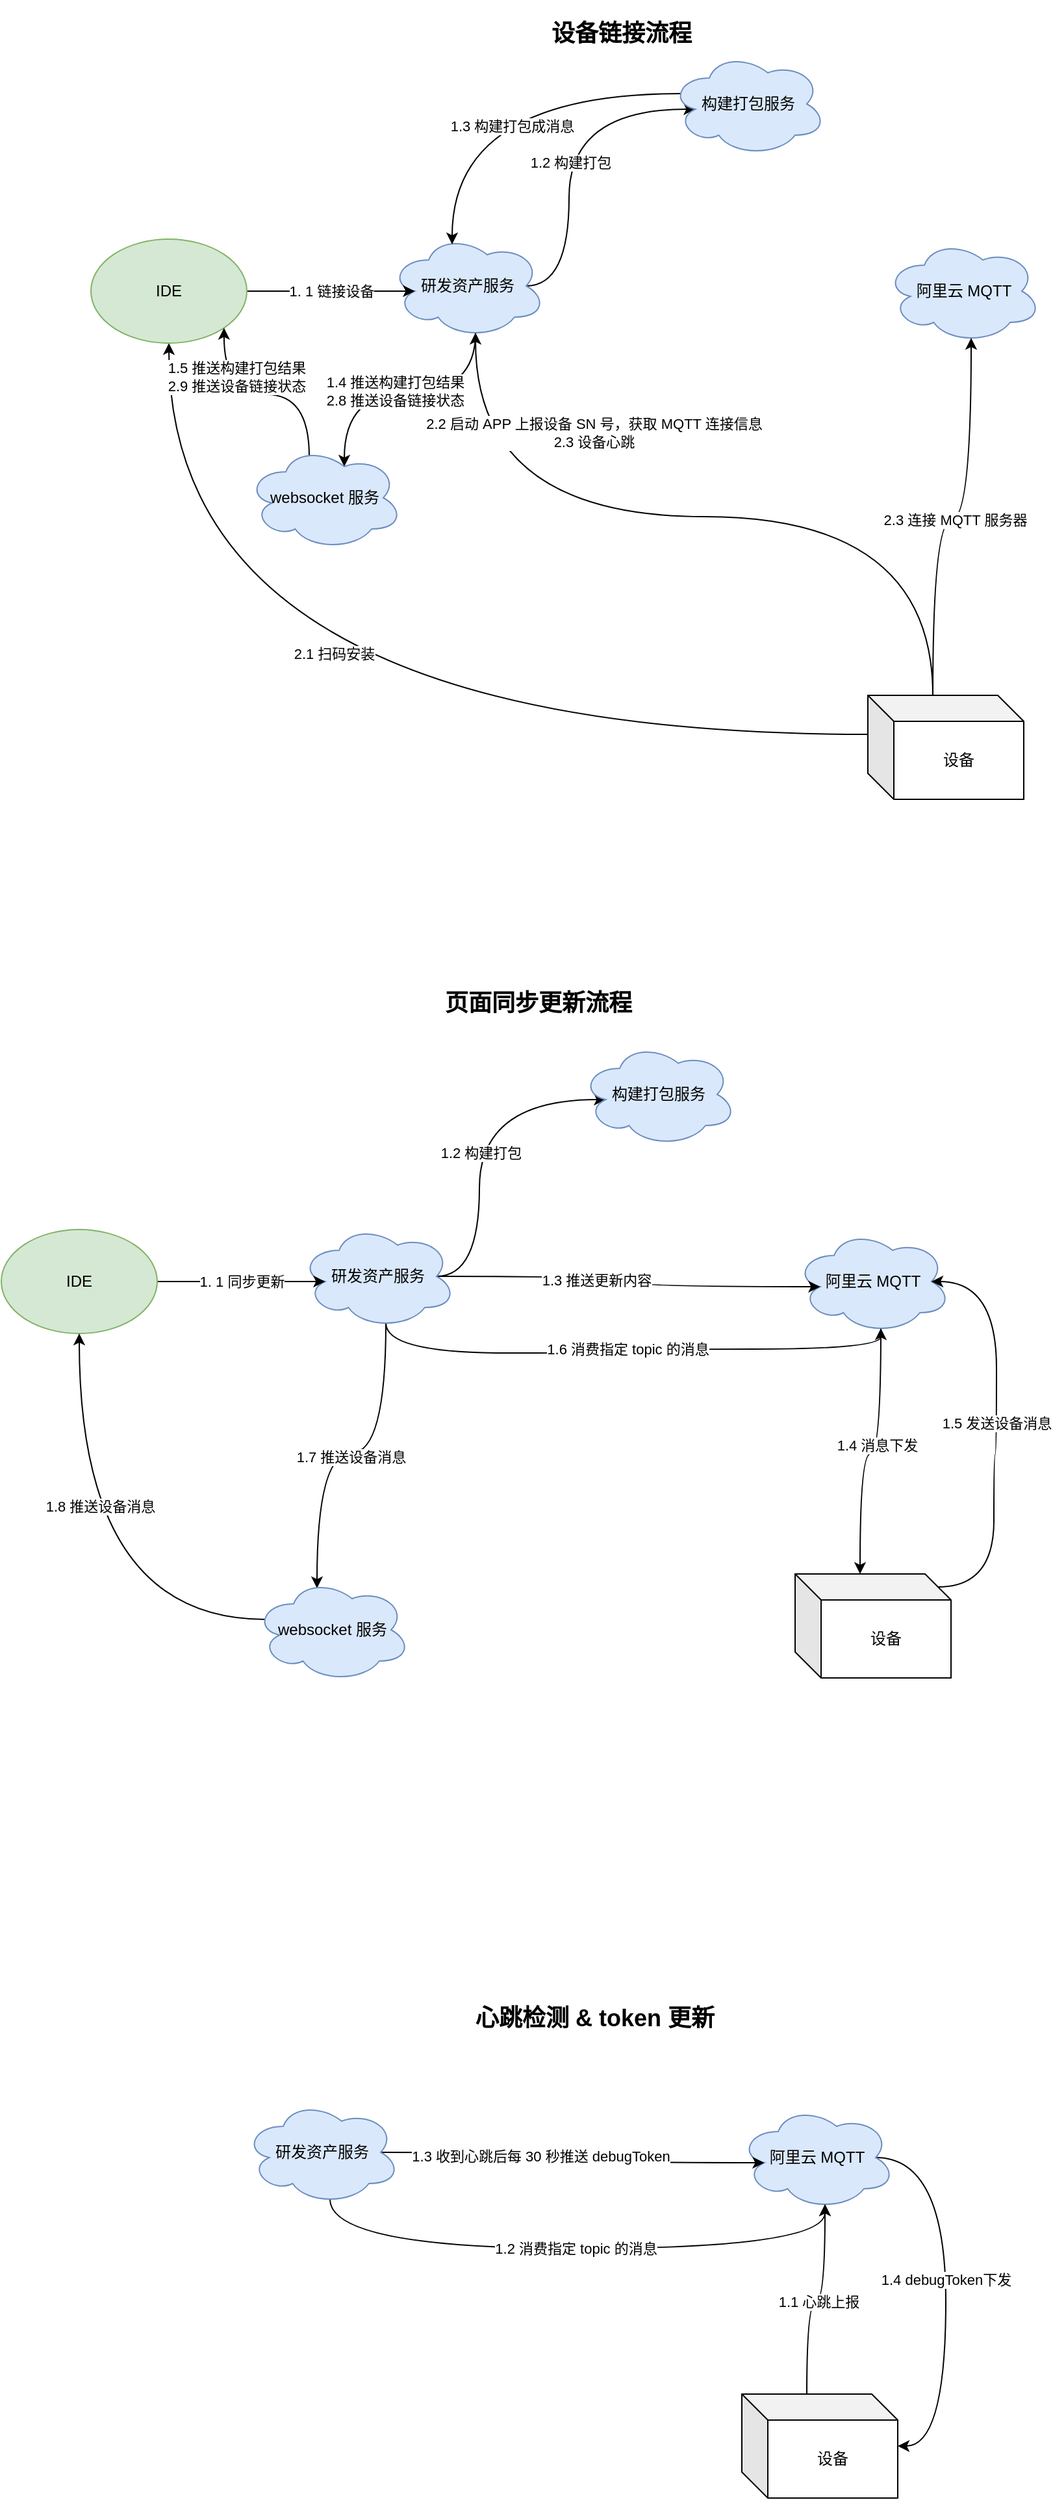 <mxfile version="17.4.0" type="github"><diagram id="PhYCmYSEU7RuguvKFZsH" name="Page-1"><mxGraphModel dx="2066" dy="1154" grid="0" gridSize="10" guides="1" tooltips="1" connect="1" arrows="1" fold="1" page="1" pageScale="1" pageWidth="2339" pageHeight="3300" math="0" shadow="0"><root><mxCell id="0"/><mxCell id="1" parent="0"/><mxCell id="tyAwpt8ZHr0P3HQWV30K-1" style="edgeStyle=orthogonalEdgeStyle;curved=1;rounded=0;orthogonalLoop=1;jettySize=auto;html=1;exitX=0;exitY=0;exitDx=0;exitDy=30;entryX=0.5;entryY=1;entryDx=0;entryDy=0;startArrow=none;startFill=0;exitPerimeter=0;" parent="1" source="tJhC_meMdQzW6-Cx2cmD-1" target="tyAwpt8ZHr0P3HQWV30K-25" edge="1"><mxGeometry relative="1" as="geometry"><mxPoint x="1264.5" y="675" as="sourcePoint"/></mxGeometry></mxCell><mxCell id="tyAwpt8ZHr0P3HQWV30K-2" value="2.1 扫码安装" style="edgeLabel;html=1;align=center;verticalAlign=middle;resizable=0;points=[];" parent="tyAwpt8ZHr0P3HQWV30K-1" vertex="1" connectable="0"><mxGeometry x="-0.019" y="-62" relative="1" as="geometry"><mxPoint as="offset"/></mxGeometry></mxCell><mxCell id="tyAwpt8ZHr0P3HQWV30K-9" value="阿里云 MQTT" style="ellipse;shape=cloud;whiteSpace=wrap;html=1;fillColor=#dae8fc;strokeColor=#6c8ebf;" parent="1" vertex="1"><mxGeometry x="1204.5" y="195" width="120" height="80" as="geometry"/></mxCell><mxCell id="tyAwpt8ZHr0P3HQWV30K-10" style="edgeStyle=orthogonalEdgeStyle;curved=1;rounded=0;orthogonalLoop=1;jettySize=auto;html=1;exitX=0.875;exitY=0.5;exitDx=0;exitDy=0;exitPerimeter=0;entryX=0.16;entryY=0.55;entryDx=0;entryDy=0;entryPerimeter=0;startArrow=none;startFill=0;" parent="1" source="tyAwpt8ZHr0P3HQWV30K-16" target="tyAwpt8ZHr0P3HQWV30K-28" edge="1"><mxGeometry relative="1" as="geometry"><Array as="points"><mxPoint x="961" y="231"/><mxPoint x="961" y="95"/></Array></mxGeometry></mxCell><mxCell id="tyAwpt8ZHr0P3HQWV30K-11" value="1.2 构建打包" style="edgeLabel;html=1;align=center;verticalAlign=middle;resizable=0;points=[];" parent="tyAwpt8ZHr0P3HQWV30K-10" vertex="1" connectable="0"><mxGeometry x="-0.036" y="-1" relative="1" as="geometry"><mxPoint as="offset"/></mxGeometry></mxCell><mxCell id="tyAwpt8ZHr0P3HQWV30K-14" style="edgeStyle=orthogonalEdgeStyle;curved=1;rounded=0;orthogonalLoop=1;jettySize=auto;html=1;exitX=0.55;exitY=0.95;exitDx=0;exitDy=0;exitPerimeter=0;entryX=0.625;entryY=0.2;entryDx=0;entryDy=0;entryPerimeter=0;startArrow=none;startFill=0;" parent="1" source="tyAwpt8ZHr0P3HQWV30K-16" target="tyAwpt8ZHr0P3HQWV30K-60" edge="1"><mxGeometry relative="1" as="geometry"/></mxCell><mxCell id="tyAwpt8ZHr0P3HQWV30K-15" value="1.4 推送构建打包结果&lt;br&gt;2.8 推送设备链接状态" style="edgeLabel;html=1;align=center;verticalAlign=middle;resizable=0;points=[];" parent="tyAwpt8ZHr0P3HQWV30K-14" vertex="1" connectable="0"><mxGeometry x="0.054" y="-1" relative="1" as="geometry"><mxPoint as="offset"/></mxGeometry></mxCell><mxCell id="tyAwpt8ZHr0P3HQWV30K-16" value="研发资产服务" style="ellipse;shape=cloud;whiteSpace=wrap;html=1;fillColor=#dae8fc;strokeColor=#6c8ebf;" parent="1" vertex="1"><mxGeometry x="823" y="191" width="120" height="80" as="geometry"/></mxCell><mxCell id="tyAwpt8ZHr0P3HQWV30K-20" style="edgeStyle=orthogonalEdgeStyle;curved=1;rounded=0;orthogonalLoop=1;jettySize=auto;html=1;exitX=0;exitY=0;exitDx=50;exitDy=0;entryX=0.55;entryY=0.95;entryDx=0;entryDy=0;entryPerimeter=0;startArrow=none;startFill=0;exitPerimeter=0;" parent="1" source="tJhC_meMdQzW6-Cx2cmD-1" target="tyAwpt8ZHr0P3HQWV30K-16" edge="1"><mxGeometry relative="1" as="geometry"><mxPoint x="1204" y="597.5" as="sourcePoint"/></mxGeometry></mxCell><mxCell id="tyAwpt8ZHr0P3HQWV30K-21" value="2.2 启动 APP 上报设备 SN 号，获取 MQTT 连接信息&lt;br&gt;2.3 设备心跳" style="edgeLabel;html=1;align=center;verticalAlign=middle;resizable=0;points=[];" parent="tyAwpt8ZHr0P3HQWV30K-20" vertex="1" connectable="0"><mxGeometry x="0.263" y="-66" relative="1" as="geometry"><mxPoint y="1" as="offset"/></mxGeometry></mxCell><mxCell id="tyAwpt8ZHr0P3HQWV30K-24" value="1. 1 链接设备" style="edgeStyle=orthogonalEdgeStyle;curved=1;rounded=0;orthogonalLoop=1;jettySize=auto;html=1;exitX=1;exitY=0.5;exitDx=0;exitDy=0;entryX=0.16;entryY=0.55;entryDx=0;entryDy=0;entryPerimeter=0;startArrow=none;startFill=0;" parent="1" source="tyAwpt8ZHr0P3HQWV30K-25" target="tyAwpt8ZHr0P3HQWV30K-16" edge="1"><mxGeometry relative="1" as="geometry"/></mxCell><mxCell id="tyAwpt8ZHr0P3HQWV30K-25" value="IDE" style="ellipse;whiteSpace=wrap;html=1;fillColor=#d5e8d4;strokeColor=#82b366;" parent="1" vertex="1"><mxGeometry x="593" y="195" width="120" height="80" as="geometry"/></mxCell><mxCell id="tyAwpt8ZHr0P3HQWV30K-26" style="edgeStyle=orthogonalEdgeStyle;curved=1;rounded=0;orthogonalLoop=1;jettySize=auto;html=1;exitX=0.07;exitY=0.4;exitDx=0;exitDy=0;exitPerimeter=0;entryX=0.4;entryY=0.1;entryDx=0;entryDy=0;entryPerimeter=0;startArrow=none;startFill=0;" parent="1" source="tyAwpt8ZHr0P3HQWV30K-28" target="tyAwpt8ZHr0P3HQWV30K-16" edge="1"><mxGeometry relative="1" as="geometry"/></mxCell><mxCell id="tyAwpt8ZHr0P3HQWV30K-27" value="1.3 构建打包成消息" style="edgeLabel;html=1;align=center;verticalAlign=middle;resizable=0;points=[];" parent="tyAwpt8ZHr0P3HQWV30K-26" vertex="1" connectable="0"><mxGeometry x="-0.108" y="25" relative="1" as="geometry"><mxPoint as="offset"/></mxGeometry></mxCell><mxCell id="tyAwpt8ZHr0P3HQWV30K-28" value="构建打包服务" style="ellipse;shape=cloud;whiteSpace=wrap;html=1;fillColor=#dae8fc;strokeColor=#6c8ebf;" parent="1" vertex="1"><mxGeometry x="1039" y="51" width="120" height="80" as="geometry"/></mxCell><mxCell id="tJhC_meMdQzW6-Cx2cmD-6" style="edgeStyle=orthogonalEdgeStyle;curved=1;rounded=0;orthogonalLoop=1;jettySize=auto;html=1;exitX=0.55;exitY=0.95;exitDx=0;exitDy=0;exitPerimeter=0;entryX=0;entryY=0;entryDx=50;entryDy=0;entryPerimeter=0;" edge="1" parent="1" source="tyAwpt8ZHr0P3HQWV30K-31" target="tJhC_meMdQzW6-Cx2cmD-4"><mxGeometry relative="1" as="geometry"/></mxCell><mxCell id="tJhC_meMdQzW6-Cx2cmD-7" value="1.4 消息下发" style="edgeLabel;html=1;align=center;verticalAlign=middle;resizable=0;points=[];" vertex="1" connectable="0" parent="tJhC_meMdQzW6-Cx2cmD-6"><mxGeometry x="-0.122" y="-3" relative="1" as="geometry"><mxPoint as="offset"/></mxGeometry></mxCell><mxCell id="tyAwpt8ZHr0P3HQWV30K-31" value="阿里云 MQTT" style="ellipse;shape=cloud;whiteSpace=wrap;html=1;fillColor=#dae8fc;strokeColor=#6c8ebf;" parent="1" vertex="1"><mxGeometry x="1135" y="957" width="120" height="80" as="geometry"/></mxCell><mxCell id="tyAwpt8ZHr0P3HQWV30K-35" style="edgeStyle=orthogonalEdgeStyle;curved=1;rounded=0;orthogonalLoop=1;jettySize=auto;html=1;exitX=0.875;exitY=0.5;exitDx=0;exitDy=0;exitPerimeter=0;entryX=0.16;entryY=0.55;entryDx=0;entryDy=0;entryPerimeter=0;startArrow=none;startFill=0;" parent="1" source="tyAwpt8ZHr0P3HQWV30K-41" target="tyAwpt8ZHr0P3HQWV30K-51" edge="1"><mxGeometry relative="1" as="geometry"><Array as="points"><mxPoint x="892" y="993"/><mxPoint x="892" y="857"/></Array></mxGeometry></mxCell><mxCell id="tyAwpt8ZHr0P3HQWV30K-36" value="1.2 构建打包" style="edgeLabel;html=1;align=center;verticalAlign=middle;resizable=0;points=[];" parent="tyAwpt8ZHr0P3HQWV30K-35" vertex="1" connectable="0"><mxGeometry x="-0.036" y="-1" relative="1" as="geometry"><mxPoint as="offset"/></mxGeometry></mxCell><mxCell id="tyAwpt8ZHr0P3HQWV30K-37" style="edgeStyle=orthogonalEdgeStyle;curved=1;rounded=0;orthogonalLoop=1;jettySize=auto;html=1;exitX=0.875;exitY=0.5;exitDx=0;exitDy=0;exitPerimeter=0;entryX=0.16;entryY=0.55;entryDx=0;entryDy=0;entryPerimeter=0;startArrow=none;startFill=0;" parent="1" source="tyAwpt8ZHr0P3HQWV30K-41" target="tyAwpt8ZHr0P3HQWV30K-31" edge="1"><mxGeometry relative="1" as="geometry"/></mxCell><mxCell id="tyAwpt8ZHr0P3HQWV30K-38" value="1.3 推送更新内容" style="edgeLabel;html=1;align=center;verticalAlign=middle;resizable=0;points=[];" parent="tyAwpt8ZHr0P3HQWV30K-37" vertex="1" connectable="0"><mxGeometry x="-0.189" y="-3" relative="1" as="geometry"><mxPoint as="offset"/></mxGeometry></mxCell><mxCell id="tyAwpt8ZHr0P3HQWV30K-39" style="edgeStyle=orthogonalEdgeStyle;curved=1;rounded=0;orthogonalLoop=1;jettySize=auto;html=1;exitX=0.55;exitY=0.95;exitDx=0;exitDy=0;exitPerimeter=0;entryX=0.4;entryY=0.1;entryDx=0;entryDy=0;entryPerimeter=0;startArrow=none;startFill=0;" parent="1" source="tyAwpt8ZHr0P3HQWV30K-41" target="tyAwpt8ZHr0P3HQWV30K-54" edge="1"><mxGeometry relative="1" as="geometry"/></mxCell><mxCell id="tyAwpt8ZHr0P3HQWV30K-40" value="1.7 推送设备消息" style="edgeLabel;html=1;align=center;verticalAlign=middle;resizable=0;points=[];" parent="tyAwpt8ZHr0P3HQWV30K-39" vertex="1" connectable="0"><mxGeometry x="-0.012" y="3" relative="1" as="geometry"><mxPoint as="offset"/></mxGeometry></mxCell><mxCell id="tJhC_meMdQzW6-Cx2cmD-5" value="1.6 消费指定 topic 的消息" style="edgeStyle=orthogonalEdgeStyle;curved=1;rounded=0;orthogonalLoop=1;jettySize=auto;html=1;exitX=0.55;exitY=0.95;exitDx=0;exitDy=0;exitPerimeter=0;entryX=0.55;entryY=0.95;entryDx=0;entryDy=0;entryPerimeter=0;" edge="1" parent="1" source="tyAwpt8ZHr0P3HQWV30K-41" target="tyAwpt8ZHr0P3HQWV30K-31"><mxGeometry relative="1" as="geometry"><Array as="points"><mxPoint x="820" y="1052"/><mxPoint x="1005" y="1052"/><mxPoint x="1005" y="1049"/><mxPoint x="1201" y="1049"/></Array></mxGeometry></mxCell><mxCell id="tyAwpt8ZHr0P3HQWV30K-41" value="研发资产服务" style="ellipse;shape=cloud;whiteSpace=wrap;html=1;fillColor=#dae8fc;strokeColor=#6c8ebf;" parent="1" vertex="1"><mxGeometry x="754" y="953" width="120" height="80" as="geometry"/></mxCell><mxCell id="tyAwpt8ZHr0P3HQWV30K-49" value="1. 1 同步更新" style="edgeStyle=orthogonalEdgeStyle;curved=1;rounded=0;orthogonalLoop=1;jettySize=auto;html=1;exitX=1;exitY=0.5;exitDx=0;exitDy=0;entryX=0.16;entryY=0.55;entryDx=0;entryDy=0;entryPerimeter=0;startArrow=none;startFill=0;" parent="1" source="tyAwpt8ZHr0P3HQWV30K-50" target="tyAwpt8ZHr0P3HQWV30K-41" edge="1"><mxGeometry relative="1" as="geometry"/></mxCell><mxCell id="tyAwpt8ZHr0P3HQWV30K-50" value="IDE" style="ellipse;whiteSpace=wrap;html=1;fillColor=#d5e8d4;strokeColor=#82b366;" parent="1" vertex="1"><mxGeometry x="524" y="957" width="120" height="80" as="geometry"/></mxCell><mxCell id="tyAwpt8ZHr0P3HQWV30K-51" value="构建打包服务" style="ellipse;shape=cloud;whiteSpace=wrap;html=1;fillColor=#dae8fc;strokeColor=#6c8ebf;" parent="1" vertex="1"><mxGeometry x="970" y="813" width="120" height="80" as="geometry"/></mxCell><mxCell id="tyAwpt8ZHr0P3HQWV30K-52" style="edgeStyle=orthogonalEdgeStyle;curved=1;rounded=0;orthogonalLoop=1;jettySize=auto;html=1;exitX=0.07;exitY=0.4;exitDx=0;exitDy=0;exitPerimeter=0;entryX=0.5;entryY=1;entryDx=0;entryDy=0;startArrow=none;startFill=0;" parent="1" source="tyAwpt8ZHr0P3HQWV30K-54" target="tyAwpt8ZHr0P3HQWV30K-50" edge="1"><mxGeometry relative="1" as="geometry"/></mxCell><mxCell id="tyAwpt8ZHr0P3HQWV30K-53" value="1.8 推送设备消息" style="edgeLabel;html=1;align=center;verticalAlign=middle;resizable=0;points=[];" parent="tyAwpt8ZHr0P3HQWV30K-52" vertex="1" connectable="0"><mxGeometry x="0.268" y="-16" relative="1" as="geometry"><mxPoint as="offset"/></mxGeometry></mxCell><mxCell id="tyAwpt8ZHr0P3HQWV30K-54" value="websocket 服务" style="ellipse;shape=cloud;whiteSpace=wrap;html=1;fillColor=#dae8fc;strokeColor=#6c8ebf;" parent="1" vertex="1"><mxGeometry x="719" y="1225" width="120" height="80" as="geometry"/></mxCell><mxCell id="tyAwpt8ZHr0P3HQWV30K-56" value="&lt;h2&gt;&lt;b&gt;设备链接流程&lt;/b&gt;&lt;/h2&gt;" style="text;html=1;strokeColor=none;fillColor=none;align=center;verticalAlign=middle;whiteSpace=wrap;rounded=0;" parent="1" vertex="1"><mxGeometry x="939.5" y="26" width="123" height="21" as="geometry"/></mxCell><mxCell id="tyAwpt8ZHr0P3HQWV30K-57" value="&lt;h2&gt;&lt;b&gt;页面同步更新流程&lt;/b&gt;&lt;/h2&gt;" style="text;html=1;strokeColor=none;fillColor=none;align=center;verticalAlign=middle;whiteSpace=wrap;rounded=0;" parent="1" vertex="1"><mxGeometry x="861" y="773" width="153" height="20" as="geometry"/></mxCell><mxCell id="tyAwpt8ZHr0P3HQWV30K-58" style="edgeStyle=orthogonalEdgeStyle;curved=1;rounded=0;orthogonalLoop=1;jettySize=auto;html=1;exitX=0.4;exitY=0.1;exitDx=0;exitDy=0;exitPerimeter=0;entryX=1;entryY=1;entryDx=0;entryDy=0;startArrow=none;startFill=0;" parent="1" source="tyAwpt8ZHr0P3HQWV30K-60" target="tyAwpt8ZHr0P3HQWV30K-25" edge="1"><mxGeometry relative="1" as="geometry"/></mxCell><mxCell id="tyAwpt8ZHr0P3HQWV30K-59" value="1.5 推送构建打包结果&lt;br&gt;2.9 推送设备链接状态" style="edgeLabel;html=1;align=center;verticalAlign=middle;resizable=0;points=[];" parent="tyAwpt8ZHr0P3HQWV30K-58" vertex="1" connectable="0"><mxGeometry x="0.541" y="-9" relative="1" as="geometry"><mxPoint as="offset"/></mxGeometry></mxCell><mxCell id="tyAwpt8ZHr0P3HQWV30K-60" value="websocket 服务" style="ellipse;shape=cloud;whiteSpace=wrap;html=1;fillColor=#dae8fc;strokeColor=#6c8ebf;" parent="1" vertex="1"><mxGeometry x="713" y="354" width="120" height="80" as="geometry"/></mxCell><mxCell id="tJhC_meMdQzW6-Cx2cmD-13" style="edgeStyle=orthogonalEdgeStyle;curved=1;rounded=0;orthogonalLoop=1;jettySize=auto;html=1;exitX=0.875;exitY=0.5;exitDx=0;exitDy=0;exitPerimeter=0;entryX=1;entryY=0.5;entryDx=0;entryDy=0;entryPerimeter=0;" edge="1" parent="1" source="tyAwpt8ZHr0P3HQWV30K-63" target="tJhC_meMdQzW6-Cx2cmD-10"><mxGeometry relative="1" as="geometry"><Array as="points"><mxPoint x="1251" y="1671"/><mxPoint x="1251" y="1893"/></Array></mxGeometry></mxCell><mxCell id="tJhC_meMdQzW6-Cx2cmD-14" value="1.4 debugToken下发" style="edgeLabel;html=1;align=center;verticalAlign=middle;resizable=0;points=[];" vertex="1" connectable="0" parent="tJhC_meMdQzW6-Cx2cmD-13"><mxGeometry x="-0.054" relative="1" as="geometry"><mxPoint as="offset"/></mxGeometry></mxCell><mxCell id="tyAwpt8ZHr0P3HQWV30K-63" value="阿里云 MQTT" style="ellipse;shape=cloud;whiteSpace=wrap;html=1;fillColor=#dae8fc;strokeColor=#6c8ebf;" parent="1" vertex="1"><mxGeometry x="1092" y="1631" width="120" height="80" as="geometry"/></mxCell><mxCell id="tyAwpt8ZHr0P3HQWV30K-67" style="edgeStyle=orthogonalEdgeStyle;curved=1;rounded=0;orthogonalLoop=1;jettySize=auto;html=1;exitX=0.875;exitY=0.5;exitDx=0;exitDy=0;exitPerimeter=0;entryX=0.16;entryY=0.55;entryDx=0;entryDy=0;entryPerimeter=0;startArrow=none;startFill=0;" parent="1" source="tyAwpt8ZHr0P3HQWV30K-69" target="tyAwpt8ZHr0P3HQWV30K-63" edge="1"><mxGeometry relative="1" as="geometry"/></mxCell><mxCell id="tyAwpt8ZHr0P3HQWV30K-68" value="1.3 收到心跳后每 30 秒推送 debugToken" style="edgeLabel;html=1;align=center;verticalAlign=middle;resizable=0;points=[];" parent="tyAwpt8ZHr0P3HQWV30K-67" vertex="1" connectable="0"><mxGeometry x="-0.189" y="-3" relative="1" as="geometry"><mxPoint as="offset"/></mxGeometry></mxCell><mxCell id="tJhC_meMdQzW6-Cx2cmD-11" value="1.2 消费指定 topic 的消息" style="edgeStyle=orthogonalEdgeStyle;curved=1;rounded=0;orthogonalLoop=1;jettySize=auto;html=1;exitX=0.55;exitY=0.95;exitDx=0;exitDy=0;exitPerimeter=0;entryX=0.55;entryY=0.95;entryDx=0;entryDy=0;entryPerimeter=0;" edge="1" parent="1" source="tyAwpt8ZHr0P3HQWV30K-69" target="tyAwpt8ZHr0P3HQWV30K-63"><mxGeometry relative="1" as="geometry"><Array as="points"><mxPoint x="777" y="1741"/><mxPoint x="1158" y="1741"/></Array></mxGeometry></mxCell><mxCell id="tyAwpt8ZHr0P3HQWV30K-69" value="研发资产服务" style="ellipse;shape=cloud;whiteSpace=wrap;html=1;fillColor=#dae8fc;strokeColor=#6c8ebf;" parent="1" vertex="1"><mxGeometry x="711" y="1627" width="120" height="80" as="geometry"/></mxCell><mxCell id="tyAwpt8ZHr0P3HQWV30K-77" value="&lt;h2&gt;&lt;b&gt;心跳检测 &amp;amp; token 更新&lt;/b&gt;&lt;/h2&gt;" style="text;html=1;strokeColor=none;fillColor=none;align=center;verticalAlign=middle;whiteSpace=wrap;rounded=0;" parent="1" vertex="1"><mxGeometry x="868" y="1556" width="226" height="16" as="geometry"/></mxCell><mxCell id="tJhC_meMdQzW6-Cx2cmD-3" value="2.3 连接 MQTT 服务器" style="edgeStyle=orthogonalEdgeStyle;curved=1;rounded=0;orthogonalLoop=1;jettySize=auto;html=1;exitX=0;exitY=0;exitDx=50;exitDy=0;exitPerimeter=0;entryX=0.55;entryY=0.95;entryDx=0;entryDy=0;entryPerimeter=0;" edge="1" parent="1" source="tJhC_meMdQzW6-Cx2cmD-1" target="tyAwpt8ZHr0P3HQWV30K-9"><mxGeometry relative="1" as="geometry"/></mxCell><mxCell id="tJhC_meMdQzW6-Cx2cmD-1" value="设备" style="shape=cube;whiteSpace=wrap;html=1;boundedLbl=1;backgroundOutline=1;darkOpacity=0.05;darkOpacity2=0.1;" vertex="1" parent="1"><mxGeometry x="1191" y="546" width="120" height="80" as="geometry"/></mxCell><mxCell id="tJhC_meMdQzW6-Cx2cmD-8" style="edgeStyle=orthogonalEdgeStyle;curved=1;rounded=0;orthogonalLoop=1;jettySize=auto;html=1;exitX=0;exitY=0;exitDx=110;exitDy=10;exitPerimeter=0;entryX=0.875;entryY=0.5;entryDx=0;entryDy=0;entryPerimeter=0;" edge="1" parent="1" source="tJhC_meMdQzW6-Cx2cmD-4" target="tyAwpt8ZHr0P3HQWV30K-31"><mxGeometry relative="1" as="geometry"><Array as="points"><mxPoint x="1288" y="1232"/><mxPoint x="1288" y="1130"/><mxPoint x="1290" y="1130"/><mxPoint x="1290" y="997"/></Array></mxGeometry></mxCell><mxCell id="tJhC_meMdQzW6-Cx2cmD-9" value="1.5 发送设备消息" style="edgeLabel;html=1;align=center;verticalAlign=middle;resizable=0;points=[];" vertex="1" connectable="0" parent="tJhC_meMdQzW6-Cx2cmD-8"><mxGeometry x="0.036" relative="1" as="geometry"><mxPoint as="offset"/></mxGeometry></mxCell><mxCell id="tJhC_meMdQzW6-Cx2cmD-4" value="设备" style="shape=cube;whiteSpace=wrap;html=1;boundedLbl=1;backgroundOutline=1;darkOpacity=0.05;darkOpacity2=0.1;" vertex="1" parent="1"><mxGeometry x="1135" y="1222" width="120" height="80" as="geometry"/></mxCell><mxCell id="tJhC_meMdQzW6-Cx2cmD-12" value="1.1 心跳上报" style="edgeStyle=orthogonalEdgeStyle;curved=1;rounded=0;orthogonalLoop=1;jettySize=auto;html=1;exitX=0;exitY=0;exitDx=50;exitDy=0;exitPerimeter=0;entryX=0.55;entryY=0.95;entryDx=0;entryDy=0;entryPerimeter=0;" edge="1" parent="1" source="tJhC_meMdQzW6-Cx2cmD-10" target="tyAwpt8ZHr0P3HQWV30K-63"><mxGeometry relative="1" as="geometry"/></mxCell><mxCell id="tJhC_meMdQzW6-Cx2cmD-10" value="设备" style="shape=cube;whiteSpace=wrap;html=1;boundedLbl=1;backgroundOutline=1;darkOpacity=0.05;darkOpacity2=0.1;" vertex="1" parent="1"><mxGeometry x="1094" y="1853" width="120" height="80" as="geometry"/></mxCell></root></mxGraphModel></diagram></mxfile>